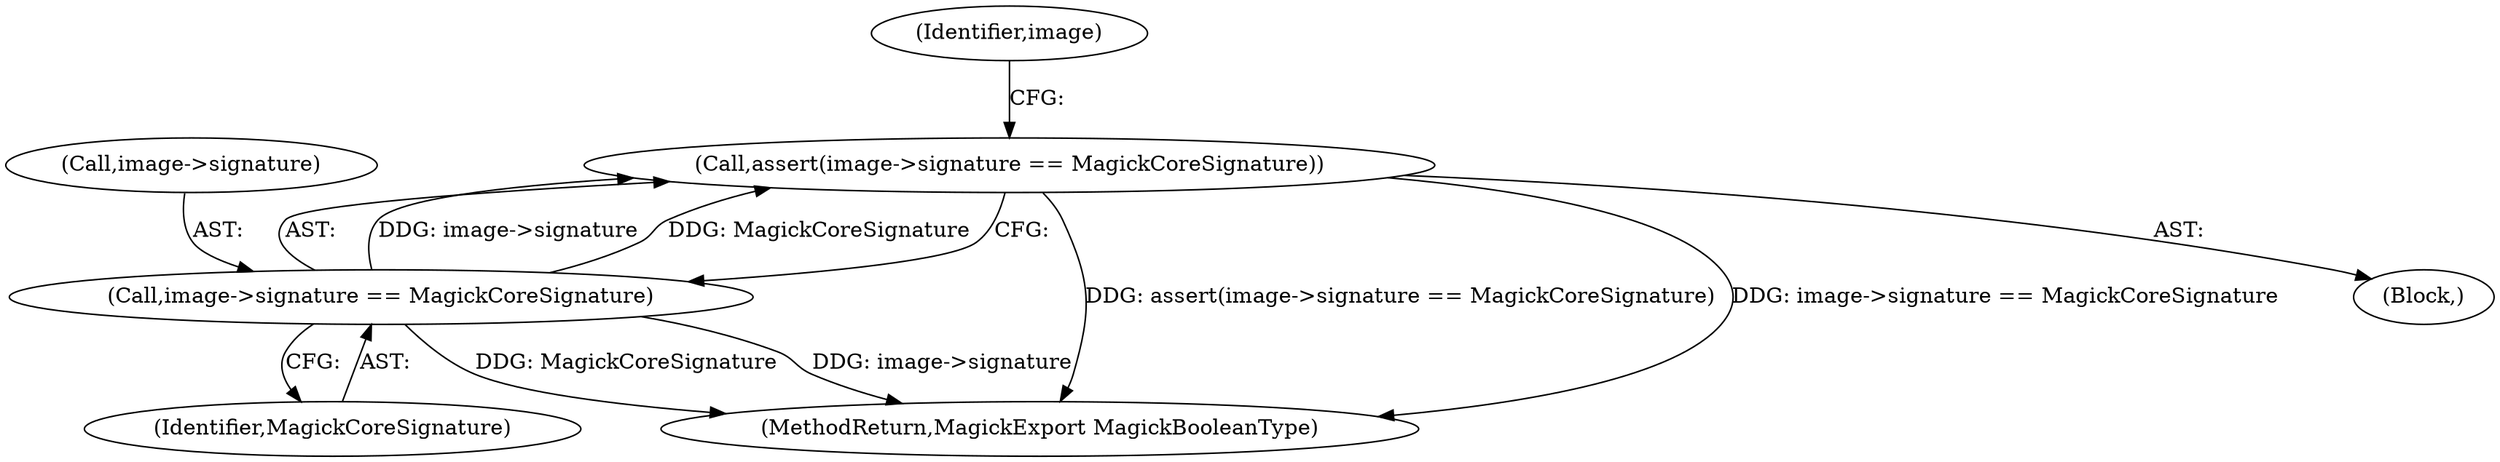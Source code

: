 digraph "0_ImageMagick_726812fa2fa7ce16bcf58f6e115f65427a1c0950@API" {
"1000117" [label="(Call,assert(image->signature == MagickCoreSignature))"];
"1000118" [label="(Call,image->signature == MagickCoreSignature)"];
"1000117" [label="(Call,assert(image->signature == MagickCoreSignature))"];
"1000119" [label="(Call,image->signature)"];
"1000301" [label="(MethodReturn,MagickExport MagickBooleanType)"];
"1000105" [label="(Block,)"];
"1000122" [label="(Identifier,MagickCoreSignature)"];
"1000126" [label="(Identifier,image)"];
"1000118" [label="(Call,image->signature == MagickCoreSignature)"];
"1000117" -> "1000105"  [label="AST: "];
"1000117" -> "1000118"  [label="CFG: "];
"1000118" -> "1000117"  [label="AST: "];
"1000126" -> "1000117"  [label="CFG: "];
"1000117" -> "1000301"  [label="DDG: assert(image->signature == MagickCoreSignature)"];
"1000117" -> "1000301"  [label="DDG: image->signature == MagickCoreSignature"];
"1000118" -> "1000117"  [label="DDG: image->signature"];
"1000118" -> "1000117"  [label="DDG: MagickCoreSignature"];
"1000118" -> "1000122"  [label="CFG: "];
"1000119" -> "1000118"  [label="AST: "];
"1000122" -> "1000118"  [label="AST: "];
"1000118" -> "1000301"  [label="DDG: MagickCoreSignature"];
"1000118" -> "1000301"  [label="DDG: image->signature"];
}
